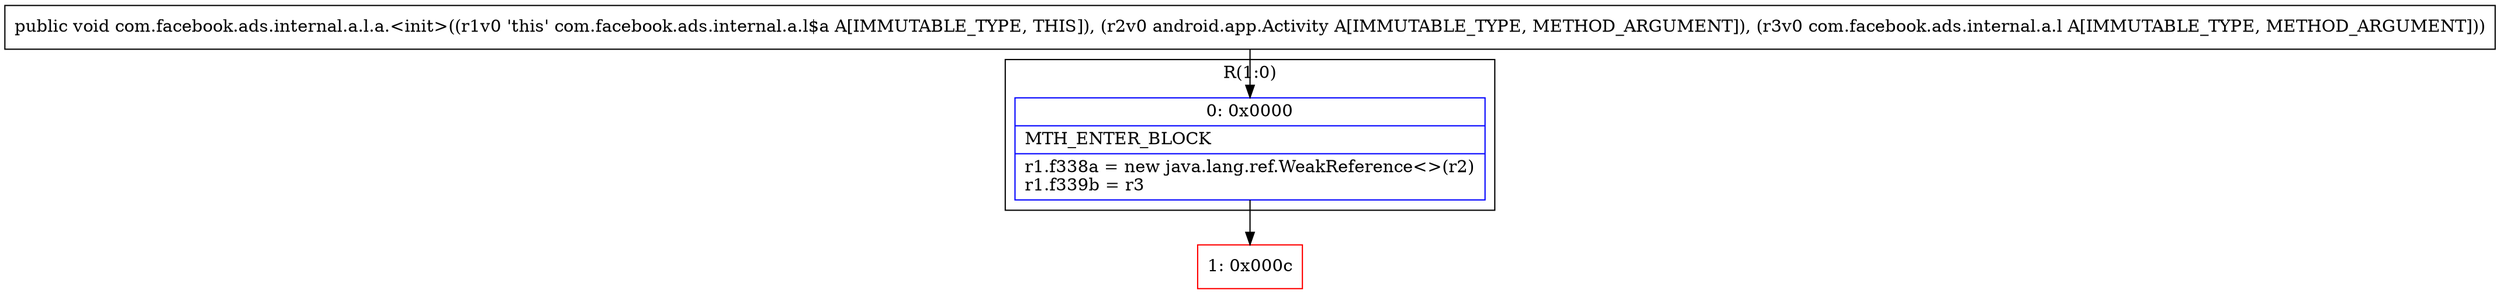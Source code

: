 digraph "CFG forcom.facebook.ads.internal.a.l.a.\<init\>(Landroid\/app\/Activity;Lcom\/facebook\/ads\/internal\/a\/l;)V" {
subgraph cluster_Region_2126495986 {
label = "R(1:0)";
node [shape=record,color=blue];
Node_0 [shape=record,label="{0\:\ 0x0000|MTH_ENTER_BLOCK\l|r1.f338a = new java.lang.ref.WeakReference\<\>(r2)\lr1.f339b = r3\l}"];
}
Node_1 [shape=record,color=red,label="{1\:\ 0x000c}"];
MethodNode[shape=record,label="{public void com.facebook.ads.internal.a.l.a.\<init\>((r1v0 'this' com.facebook.ads.internal.a.l$a A[IMMUTABLE_TYPE, THIS]), (r2v0 android.app.Activity A[IMMUTABLE_TYPE, METHOD_ARGUMENT]), (r3v0 com.facebook.ads.internal.a.l A[IMMUTABLE_TYPE, METHOD_ARGUMENT])) }"];
MethodNode -> Node_0;
Node_0 -> Node_1;
}

